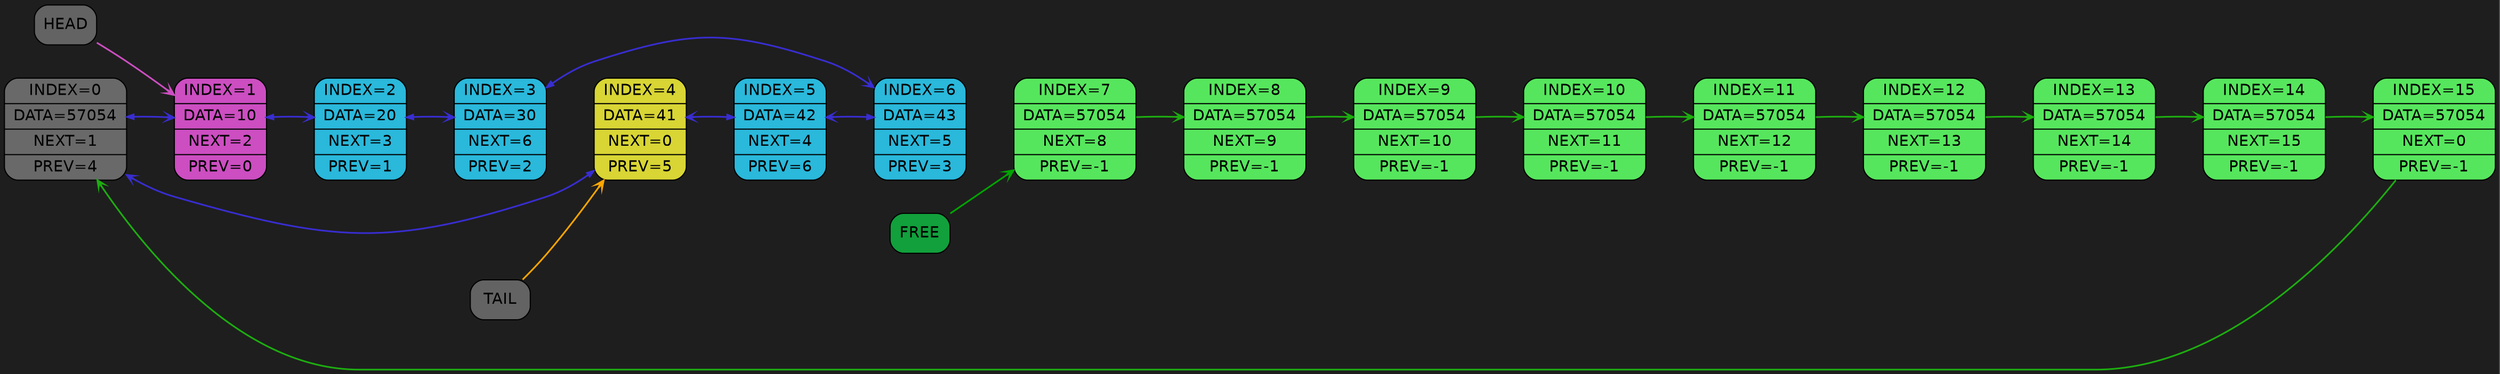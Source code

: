 digraph {
  rankdir=LR;
  bgcolor="#1e1e1e"  nodesep=0.4;
  ranksep=0.6;
  node [shape=Mrecord, style=filled, fontname="Helvetica"];
  edge [arrowhead=vee, arrowsize=0.6, penwidth=1.2];

block0 [label="INDEX=0|DATA=57054|NEXT=1|PREV=4", fillcolor="#696969ff"];
block1 [label="INDEX=1|DATA=10|NEXT=2|PREV=0", fillcolor="#cc4ec1ff"];
block2 [label="INDEX=2|DATA=20|NEXT=3|PREV=1", fillcolor="#2ab8dbff"];
block3 [label="INDEX=3|DATA=30|NEXT=6|PREV=2", fillcolor="#2ab8dbff"];
block4 [label="INDEX=4|DATA=41|NEXT=0|PREV=5", fillcolor="#d8d535ff"];
block5 [label="INDEX=5|DATA=42|NEXT=4|PREV=6", fillcolor="#2ab8dbff"];
block6 [label="INDEX=6|DATA=43|NEXT=5|PREV=3", fillcolor="#2ab8dbff"];
block7 [label="INDEX=7|DATA=57054|NEXT=8|PREV=-1", fillcolor="#56e65dff"];
block8 [label="INDEX=8|DATA=57054|NEXT=9|PREV=-1", fillcolor="#56e65dff"];
block9 [label="INDEX=9|DATA=57054|NEXT=10|PREV=-1", fillcolor="#56e65dff"];
block10 [label="INDEX=10|DATA=57054|NEXT=11|PREV=-1", fillcolor="#56e65dff"];
block11 [label="INDEX=11|DATA=57054|NEXT=12|PREV=-1", fillcolor="#56e65dff"];
block12 [label="INDEX=12|DATA=57054|NEXT=13|PREV=-1", fillcolor="#56e65dff"];
block13 [label="INDEX=13|DATA=57054|NEXT=14|PREV=-1", fillcolor="#56e65dff"];
block14 [label="INDEX=14|DATA=57054|NEXT=15|PREV=-1", fillcolor="#56e65dff"];
block15 [label="INDEX=15|DATA=57054|NEXT=0|PREV=-1", fillcolor="#56e65dff"];
head [label="HEAD", fillcolor="#636363ff"];
tail [label="TAIL", fillcolor="#636363ff"];
free [label="FREE", fillcolor="#11a03cff"];
block0 -> block1 [style=invis, weight=100];
block1 -> block2 [style=invis, weight=100];
block2 -> block3 [style=invis, weight=100];
block3 -> block4 [style=invis, weight=100];
block4 -> block5 [style=invis, weight=100];
block5 -> block6 [style=invis, weight=100];
block6 -> block7 [style=invis, weight=100];
block7 -> block8 [style=invis, weight=100];
block8 -> block9 [style=invis, weight=100];
block9 -> block10 [style=invis, weight=100];
block10 -> block11 [style=invis, weight=100];
block11 -> block12 [style=invis, weight=100];
block12 -> block13 [style=invis, weight=100];
block13 -> block14 [style=invis, weight=100];
block14 -> block15 [style=invis, weight=100];

block0 -> block1 [color="#382dd1ff", penwidth=1.5, arrowsize=0.6, constraint=true, dir = both];
block1 -> block2 [color="#382dd1ff", penwidth=1.5, arrowsize=0.6, constraint=true, dir = both];
block2 -> block3 [color="#382dd1ff", penwidth=1.5, arrowsize=0.6, constraint=true, dir = both];
block3 -> block6 [color="#382dd1ff", penwidth=1.5, arrowsize=0.6, constraint=true, dir = both];
block4 -> block0 [color="#382dd1ff", penwidth=1.5, arrowsize=0.6, constraint=true, dir = both];
block5 -> block4 [color="#382dd1ff", penwidth=1.5, arrowsize=0.6, constraint=true, dir = both];
block6 -> block5 [color="#382dd1ff", penwidth=1.5, arrowsize=0.6, constraint=true, dir = both];
block7 -> block8 [color="#1dad10ff", penwidth=1.5, arrowsize=0.6, constraint=true];
block8 -> block9 [color="#1dad10ff", penwidth=1.5, arrowsize=0.6, constraint=true];
block9 -> block10 [color="#1dad10ff", penwidth=1.5, arrowsize=0.6, constraint=true];
block10 -> block11 [color="#1dad10ff", penwidth=1.5, arrowsize=0.6, constraint=true];
block11 -> block12 [color="#1dad10ff", penwidth=1.5, arrowsize=0.6, constraint=true];
block12 -> block13 [color="#1dad10ff", penwidth=1.5, arrowsize=0.6, constraint=true];
block13 -> block14 [color="#1dad10ff", penwidth=1.5, arrowsize=0.6, constraint=true];
block14 -> block15 [color="#1dad10ff", penwidth=1.5, arrowsize=0.6, constraint=true];
block15 -> block0 [color="#1dad10ff", penwidth=1.5, arrowsize=0.6, constraint=true];
head -> block1 [color="#cc4ec1ff", penwidth=1.5, arrowsize=0.7];
tail -> block4 [color="#FFA500", penwidth=1.5, arrowsize=0.7];
free -> block7 [color="#00A500", penwidth=1.5, arrowsize=0.7];
}
